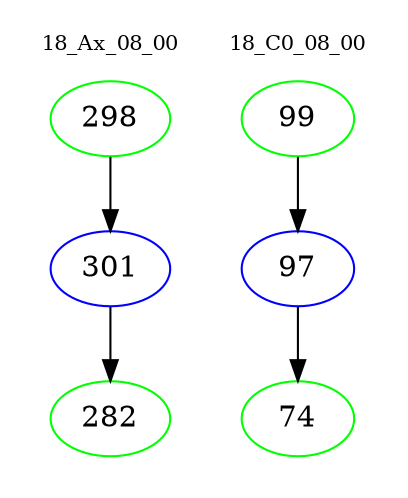 digraph{
subgraph cluster_0 {
color = white
label = "18_Ax_08_00";
fontsize=10;
T0_298 [label="298", color="green"]
T0_298 -> T0_301 [color="black"]
T0_301 [label="301", color="blue"]
T0_301 -> T0_282 [color="black"]
T0_282 [label="282", color="green"]
}
subgraph cluster_1 {
color = white
label = "18_C0_08_00";
fontsize=10;
T1_99 [label="99", color="green"]
T1_99 -> T1_97 [color="black"]
T1_97 [label="97", color="blue"]
T1_97 -> T1_74 [color="black"]
T1_74 [label="74", color="green"]
}
}
